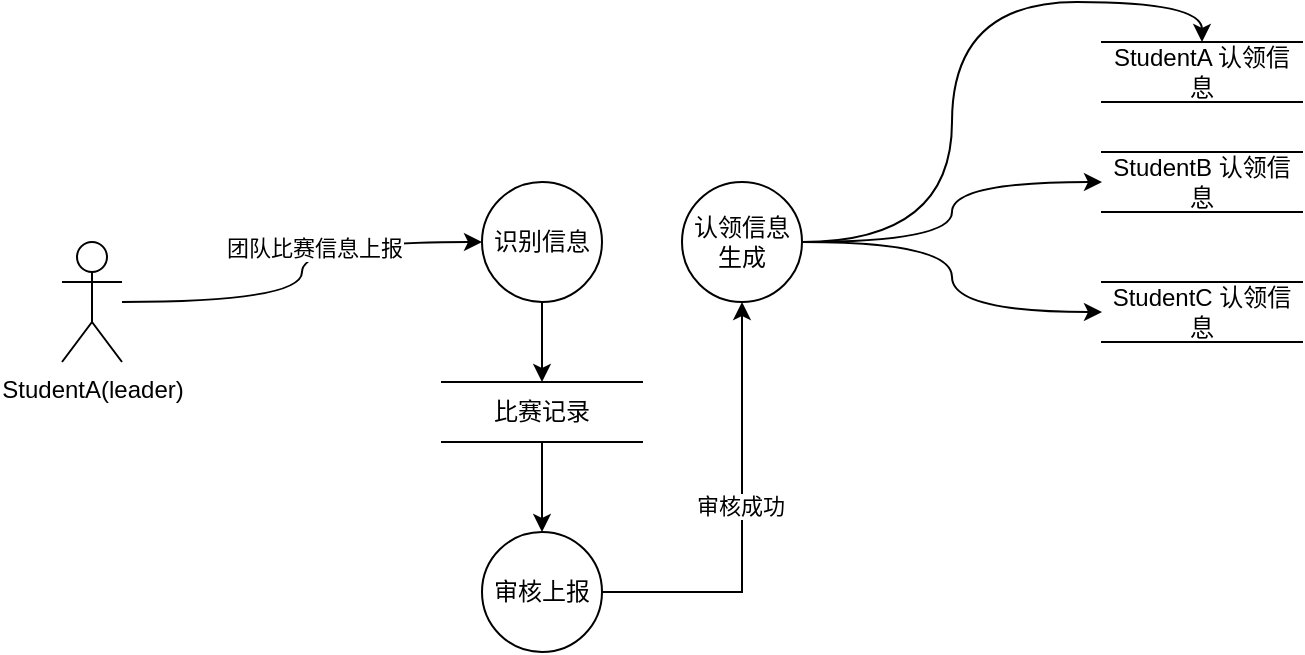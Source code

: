<mxfile version="24.5.4" type="github">
  <diagram name="Page-1" id="AZbTlnKHMxRS44ZxFG7S">
    <mxGraphModel dx="1636" dy="947" grid="1" gridSize="10" guides="1" tooltips="1" connect="1" arrows="1" fold="1" page="1" pageScale="1" pageWidth="850" pageHeight="1100" math="0" shadow="0">
      <root>
        <mxCell id="0" />
        <mxCell id="1" parent="0" />
        <mxCell id="lDxl2vkOkyJqrI7BARTJ-5" style="edgeStyle=orthogonalEdgeStyle;rounded=0;orthogonalLoop=1;jettySize=auto;html=1;entryX=0;entryY=0.5;entryDx=0;entryDy=0;curved=1;" edge="1" parent="1" source="lDxl2vkOkyJqrI7BARTJ-2" target="lDxl2vkOkyJqrI7BARTJ-4">
          <mxGeometry relative="1" as="geometry" />
        </mxCell>
        <mxCell id="lDxl2vkOkyJqrI7BARTJ-6" value="团队比赛信息上报" style="edgeLabel;html=1;align=center;verticalAlign=middle;resizable=0;points=[];" vertex="1" connectable="0" parent="lDxl2vkOkyJqrI7BARTJ-5">
          <mxGeometry x="0.202" y="-3" relative="1" as="geometry">
            <mxPoint as="offset" />
          </mxGeometry>
        </mxCell>
        <mxCell id="lDxl2vkOkyJqrI7BARTJ-2" value="StudentA(leader)" style="shape=umlActor;verticalLabelPosition=bottom;verticalAlign=top;html=1;outlineConnect=0;" vertex="1" parent="1">
          <mxGeometry x="130" y="280" width="30" height="60" as="geometry" />
        </mxCell>
        <mxCell id="lDxl2vkOkyJqrI7BARTJ-8" style="edgeStyle=orthogonalEdgeStyle;rounded=0;orthogonalLoop=1;jettySize=auto;html=1;entryX=0.5;entryY=0;entryDx=0;entryDy=0;curved=1;exitX=0.5;exitY=0;exitDx=0;exitDy=0;" edge="1" parent="1" source="lDxl2vkOkyJqrI7BARTJ-20" target="lDxl2vkOkyJqrI7BARTJ-7">
          <mxGeometry relative="1" as="geometry">
            <mxPoint x="570.0" y="450.004" as="sourcePoint" />
          </mxGeometry>
        </mxCell>
        <mxCell id="lDxl2vkOkyJqrI7BARTJ-11" style="edgeStyle=orthogonalEdgeStyle;rounded=0;orthogonalLoop=1;jettySize=auto;html=1;entryX=0;entryY=0.5;entryDx=0;entryDy=0;curved=1;exitX=0.5;exitY=0;exitDx=0;exitDy=0;" edge="1" parent="1" source="lDxl2vkOkyJqrI7BARTJ-20" target="lDxl2vkOkyJqrI7BARTJ-9">
          <mxGeometry relative="1" as="geometry">
            <mxPoint x="570" y="449.97" as="sourcePoint" />
          </mxGeometry>
        </mxCell>
        <mxCell id="lDxl2vkOkyJqrI7BARTJ-12" style="edgeStyle=orthogonalEdgeStyle;rounded=0;orthogonalLoop=1;jettySize=auto;html=1;entryX=0;entryY=0.5;entryDx=0;entryDy=0;curved=1;exitX=0.5;exitY=0;exitDx=0;exitDy=0;" edge="1" parent="1" source="lDxl2vkOkyJqrI7BARTJ-20" target="lDxl2vkOkyJqrI7BARTJ-10">
          <mxGeometry relative="1" as="geometry">
            <mxPoint x="570.0" y="450.004" as="sourcePoint" />
          </mxGeometry>
        </mxCell>
        <mxCell id="lDxl2vkOkyJqrI7BARTJ-15" value="" style="edgeStyle=orthogonalEdgeStyle;rounded=0;orthogonalLoop=1;jettySize=auto;html=1;" edge="1" parent="1" source="lDxl2vkOkyJqrI7BARTJ-4" target="lDxl2vkOkyJqrI7BARTJ-14">
          <mxGeometry relative="1" as="geometry" />
        </mxCell>
        <mxCell id="lDxl2vkOkyJqrI7BARTJ-4" value="识别信息" style="shape=ellipse;html=1;dashed=0;whiteSpace=wrap;aspect=fixed;perimeter=ellipsePerimeter;" vertex="1" parent="1">
          <mxGeometry x="340" y="250" width="60" height="60" as="geometry" />
        </mxCell>
        <mxCell id="lDxl2vkOkyJqrI7BARTJ-7" value="StudentA 认领信息" style="html=1;dashed=0;whiteSpace=wrap;shape=partialRectangle;right=0;left=0;" vertex="1" parent="1">
          <mxGeometry x="650" y="180.0" width="100" height="30" as="geometry" />
        </mxCell>
        <mxCell id="lDxl2vkOkyJqrI7BARTJ-9" value="StudentB 认领信息" style="html=1;dashed=0;whiteSpace=wrap;shape=partialRectangle;right=0;left=0;" vertex="1" parent="1">
          <mxGeometry x="650" y="235.0" width="100" height="30" as="geometry" />
        </mxCell>
        <mxCell id="lDxl2vkOkyJqrI7BARTJ-10" value="StudentC 认领信息" style="html=1;dashed=0;whiteSpace=wrap;shape=partialRectangle;right=0;left=0;" vertex="1" parent="1">
          <mxGeometry x="650" y="300" width="100" height="30" as="geometry" />
        </mxCell>
        <mxCell id="lDxl2vkOkyJqrI7BARTJ-21" value="" style="edgeStyle=orthogonalEdgeStyle;rounded=0;orthogonalLoop=1;jettySize=auto;html=1;" edge="1" parent="1" source="lDxl2vkOkyJqrI7BARTJ-13" target="lDxl2vkOkyJqrI7BARTJ-20">
          <mxGeometry relative="1" as="geometry" />
        </mxCell>
        <mxCell id="lDxl2vkOkyJqrI7BARTJ-22" value="审核成功" style="edgeLabel;html=1;align=center;verticalAlign=middle;resizable=0;points=[];" vertex="1" connectable="0" parent="lDxl2vkOkyJqrI7BARTJ-21">
          <mxGeometry x="0.052" y="1" relative="1" as="geometry">
            <mxPoint as="offset" />
          </mxGeometry>
        </mxCell>
        <mxCell id="lDxl2vkOkyJqrI7BARTJ-13" value="审核上报" style="shape=ellipse;html=1;dashed=0;whiteSpace=wrap;aspect=fixed;perimeter=ellipsePerimeter;direction=south;" vertex="1" parent="1">
          <mxGeometry x="340" y="425" width="60" height="60" as="geometry" />
        </mxCell>
        <mxCell id="lDxl2vkOkyJqrI7BARTJ-19" style="edgeStyle=orthogonalEdgeStyle;rounded=0;orthogonalLoop=1;jettySize=auto;html=1;entryX=0;entryY=0.5;entryDx=0;entryDy=0;" edge="1" parent="1" source="lDxl2vkOkyJqrI7BARTJ-14" target="lDxl2vkOkyJqrI7BARTJ-13">
          <mxGeometry relative="1" as="geometry" />
        </mxCell>
        <mxCell id="lDxl2vkOkyJqrI7BARTJ-14" value="比赛记录" style="html=1;dashed=0;whiteSpace=wrap;shape=partialRectangle;right=0;left=0;" vertex="1" parent="1">
          <mxGeometry x="320" y="350" width="100" height="30" as="geometry" />
        </mxCell>
        <mxCell id="lDxl2vkOkyJqrI7BARTJ-20" value="认领信息生成" style="shape=ellipse;html=1;dashed=0;whiteSpace=wrap;aspect=fixed;perimeter=ellipsePerimeter;direction=south;" vertex="1" parent="1">
          <mxGeometry x="440" y="250.0" width="60" height="60" as="geometry" />
        </mxCell>
      </root>
    </mxGraphModel>
  </diagram>
</mxfile>
